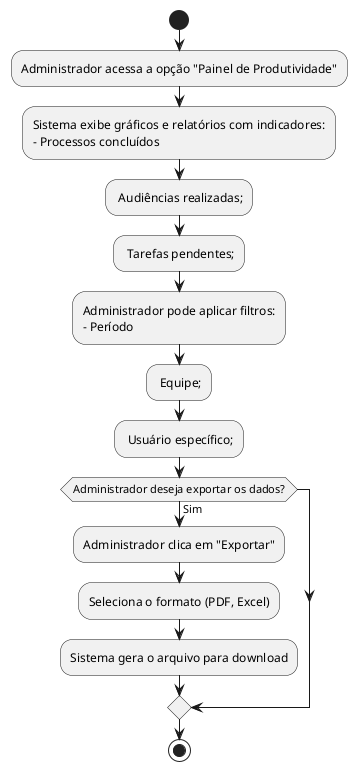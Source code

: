@startuml
start

:Administrador acessa a opção "Painel de Produtividade";
:Sistema exibe gráficos e relatórios com indicadores:
- Processos concluídos;
- Audiências realizadas;
- Tarefas pendentes;
:Administrador pode aplicar filtros:
- Período;
- Equipe;
- Usuário específico;
if (Administrador deseja exportar os dados?) then (Sim)
    :Administrador clica em "Exportar";
    :Seleciona o formato (PDF, Excel);
    :Sistema gera o arquivo para download;
endif

stop
@enduml
